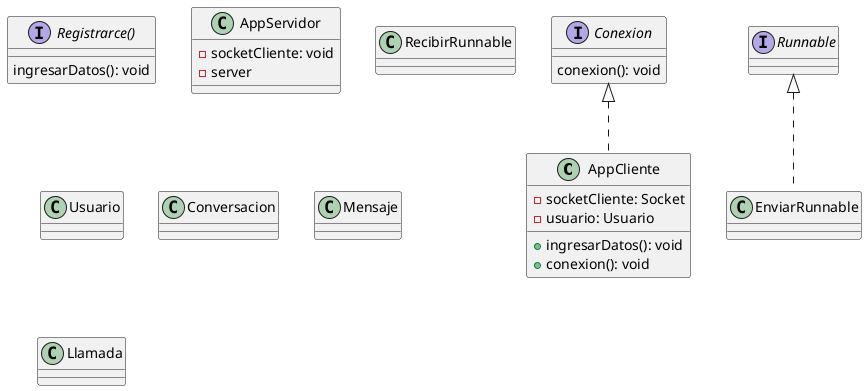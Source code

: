 @startuml
'https://plantuml.com/class-diagram

class AppCliente implements Conexion{
    -socketCliente: Socket
    -usuario: Usuario
    +ingresarDatos(): void
    +conexion(): void
}

interface Conexion{
    conexion(): void
}

interface Registrarce(){
    ingresarDatos(): void
}

class AppServidor{
    -socketCliente: void
    -server
}
class EnviarRunnable implements Runnable{

}
class RecibirRunnable{}
class Usuario{}
class Conversacion{}
class Mensaje{}
class Llamada{}


@enduml